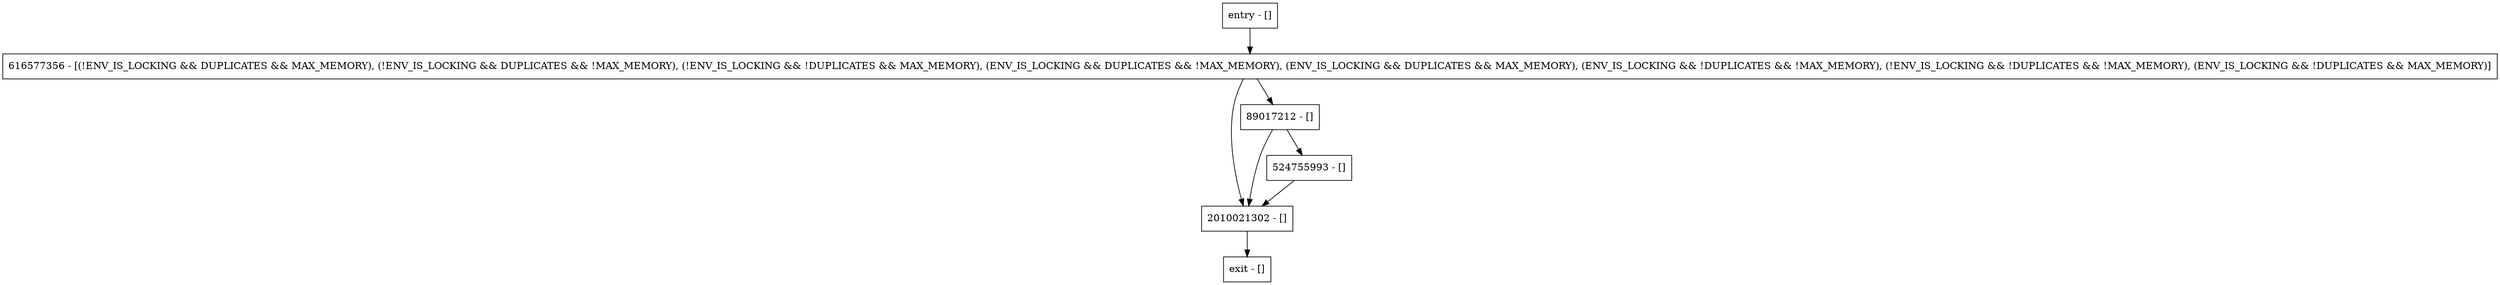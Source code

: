 digraph insertKey {
node [shape=record];
entry [label="entry - []"];
exit [label="exit - []"];
616577356 [label="616577356 - [(!ENV_IS_LOCKING && DUPLICATES && MAX_MEMORY), (!ENV_IS_LOCKING && DUPLICATES && !MAX_MEMORY), (!ENV_IS_LOCKING && !DUPLICATES && MAX_MEMORY), (ENV_IS_LOCKING && DUPLICATES && !MAX_MEMORY), (ENV_IS_LOCKING && DUPLICATES && MAX_MEMORY), (ENV_IS_LOCKING && !DUPLICATES && !MAX_MEMORY), (!ENV_IS_LOCKING && !DUPLICATES && !MAX_MEMORY), (ENV_IS_LOCKING && !DUPLICATES && MAX_MEMORY)]"];
2010021302 [label="2010021302 - []"];
89017212 [label="89017212 - []"];
524755993 [label="524755993 - []"];
entry;
exit;
entry -> 616577356;
616577356 -> 2010021302;
616577356 -> 89017212;
2010021302 -> exit;
89017212 -> 2010021302;
89017212 -> 524755993;
524755993 -> 2010021302;
}
